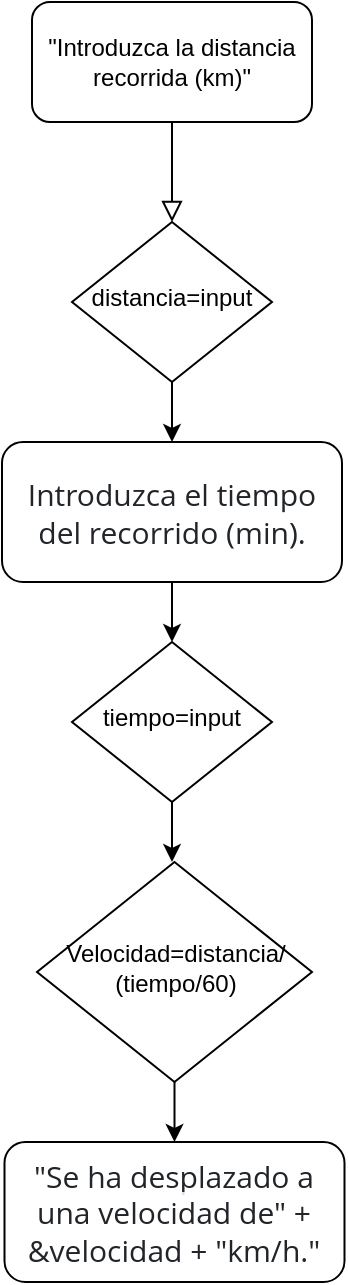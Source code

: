 <mxfile version="16.5.6" type="github">
  <diagram id="C5RBs43oDa-KdzZeNtuy" name="Page-1">
    <mxGraphModel dx="1422" dy="794" grid="1" gridSize="10" guides="1" tooltips="1" connect="1" arrows="1" fold="1" page="1" pageScale="1" pageWidth="827" pageHeight="1169" math="0" shadow="0">
      <root>
        <mxCell id="WIyWlLk6GJQsqaUBKTNV-0" />
        <mxCell id="WIyWlLk6GJQsqaUBKTNV-1" parent="WIyWlLk6GJQsqaUBKTNV-0" />
        <mxCell id="WIyWlLk6GJQsqaUBKTNV-2" value="" style="rounded=0;html=1;jettySize=auto;orthogonalLoop=1;fontSize=11;endArrow=block;endFill=0;endSize=8;strokeWidth=1;shadow=0;labelBackgroundColor=none;edgeStyle=orthogonalEdgeStyle;" parent="WIyWlLk6GJQsqaUBKTNV-1" source="WIyWlLk6GJQsqaUBKTNV-3" target="WIyWlLk6GJQsqaUBKTNV-6" edge="1">
          <mxGeometry relative="1" as="geometry" />
        </mxCell>
        <mxCell id="WIyWlLk6GJQsqaUBKTNV-3" value="&quot;Introduzca la distancia recorrida (km)&quot;" style="rounded=1;whiteSpace=wrap;html=1;fontSize=12;glass=0;strokeWidth=1;shadow=0;" parent="WIyWlLk6GJQsqaUBKTNV-1" vertex="1">
          <mxGeometry x="160" y="60" width="140" height="60" as="geometry" />
        </mxCell>
        <mxCell id="rFqJQ763wm51LdH-EZaU-2" style="edgeStyle=orthogonalEdgeStyle;rounded=0;orthogonalLoop=1;jettySize=auto;html=1;exitX=0.5;exitY=1;exitDx=0;exitDy=0;entryX=0.5;entryY=0;entryDx=0;entryDy=0;" edge="1" parent="WIyWlLk6GJQsqaUBKTNV-1" source="WIyWlLk6GJQsqaUBKTNV-6" target="rFqJQ763wm51LdH-EZaU-1">
          <mxGeometry relative="1" as="geometry" />
        </mxCell>
        <mxCell id="WIyWlLk6GJQsqaUBKTNV-6" value="distancia=input" style="rhombus;whiteSpace=wrap;html=1;shadow=0;fontFamily=Helvetica;fontSize=12;align=center;strokeWidth=1;spacing=6;spacingTop=-4;" parent="WIyWlLk6GJQsqaUBKTNV-1" vertex="1">
          <mxGeometry x="180" y="170" width="100" height="80" as="geometry" />
        </mxCell>
        <mxCell id="rFqJQ763wm51LdH-EZaU-4" style="edgeStyle=orthogonalEdgeStyle;rounded=0;orthogonalLoop=1;jettySize=auto;html=1;exitX=0.5;exitY=1;exitDx=0;exitDy=0;entryX=0.5;entryY=0;entryDx=0;entryDy=0;" edge="1" parent="WIyWlLk6GJQsqaUBKTNV-1" source="rFqJQ763wm51LdH-EZaU-1" target="rFqJQ763wm51LdH-EZaU-3">
          <mxGeometry relative="1" as="geometry" />
        </mxCell>
        <mxCell id="rFqJQ763wm51LdH-EZaU-1" value="&lt;span style=&quot;color: rgb(33 , 37 , 41) ; font-family: &amp;#34;open sans&amp;#34; , sans-serif ; font-size: 15px ; text-align: left ; background-color: rgba(255 , 255 , 255 , 0.85)&quot;&gt;Introduzca el tiempo del recorrido (min).&lt;/span&gt;" style="rounded=1;whiteSpace=wrap;html=1;fontSize=12;glass=0;strokeWidth=1;shadow=0;" vertex="1" parent="WIyWlLk6GJQsqaUBKTNV-1">
          <mxGeometry x="145" y="280" width="170" height="70" as="geometry" />
        </mxCell>
        <mxCell id="rFqJQ763wm51LdH-EZaU-5" style="edgeStyle=orthogonalEdgeStyle;rounded=0;orthogonalLoop=1;jettySize=auto;html=1;exitX=0.5;exitY=1;exitDx=0;exitDy=0;" edge="1" parent="WIyWlLk6GJQsqaUBKTNV-1" source="rFqJQ763wm51LdH-EZaU-3">
          <mxGeometry relative="1" as="geometry">
            <mxPoint x="230" y="490" as="targetPoint" />
          </mxGeometry>
        </mxCell>
        <mxCell id="rFqJQ763wm51LdH-EZaU-3" value="tiempo=input" style="rhombus;whiteSpace=wrap;html=1;shadow=0;fontFamily=Helvetica;fontSize=12;align=center;strokeWidth=1;spacing=6;spacingTop=-4;" vertex="1" parent="WIyWlLk6GJQsqaUBKTNV-1">
          <mxGeometry x="180" y="380" width="100" height="80" as="geometry" />
        </mxCell>
        <mxCell id="rFqJQ763wm51LdH-EZaU-8" style="edgeStyle=orthogonalEdgeStyle;rounded=0;orthogonalLoop=1;jettySize=auto;html=1;exitX=0.5;exitY=1;exitDx=0;exitDy=0;entryX=0.5;entryY=0;entryDx=0;entryDy=0;" edge="1" parent="WIyWlLk6GJQsqaUBKTNV-1" source="rFqJQ763wm51LdH-EZaU-6" target="rFqJQ763wm51LdH-EZaU-7">
          <mxGeometry relative="1" as="geometry" />
        </mxCell>
        <mxCell id="rFqJQ763wm51LdH-EZaU-6" value="Velocidad=distancia/&lt;br&gt;(tiempo/60)" style="rhombus;whiteSpace=wrap;html=1;shadow=0;fontFamily=Helvetica;fontSize=12;align=center;strokeWidth=1;spacing=6;spacingTop=-4;" vertex="1" parent="WIyWlLk6GJQsqaUBKTNV-1">
          <mxGeometry x="162.5" y="490" width="137.5" height="110" as="geometry" />
        </mxCell>
        <mxCell id="rFqJQ763wm51LdH-EZaU-7" value="&lt;span style=&quot;color: rgb(33 , 37 , 41) ; font-family: &amp;#34;open sans&amp;#34; , sans-serif ; font-size: 15px ; text-align: left ; background-color: rgba(255 , 255 , 255 , 0.85)&quot;&gt;&quot;Se ha desplazado a una velocidad de&quot; + &amp;amp;velocidad + &quot;km/h.&quot;&lt;/span&gt;" style="rounded=1;whiteSpace=wrap;html=1;fontSize=12;glass=0;strokeWidth=1;shadow=0;" vertex="1" parent="WIyWlLk6GJQsqaUBKTNV-1">
          <mxGeometry x="146.25" y="630" width="170" height="70" as="geometry" />
        </mxCell>
      </root>
    </mxGraphModel>
  </diagram>
</mxfile>
